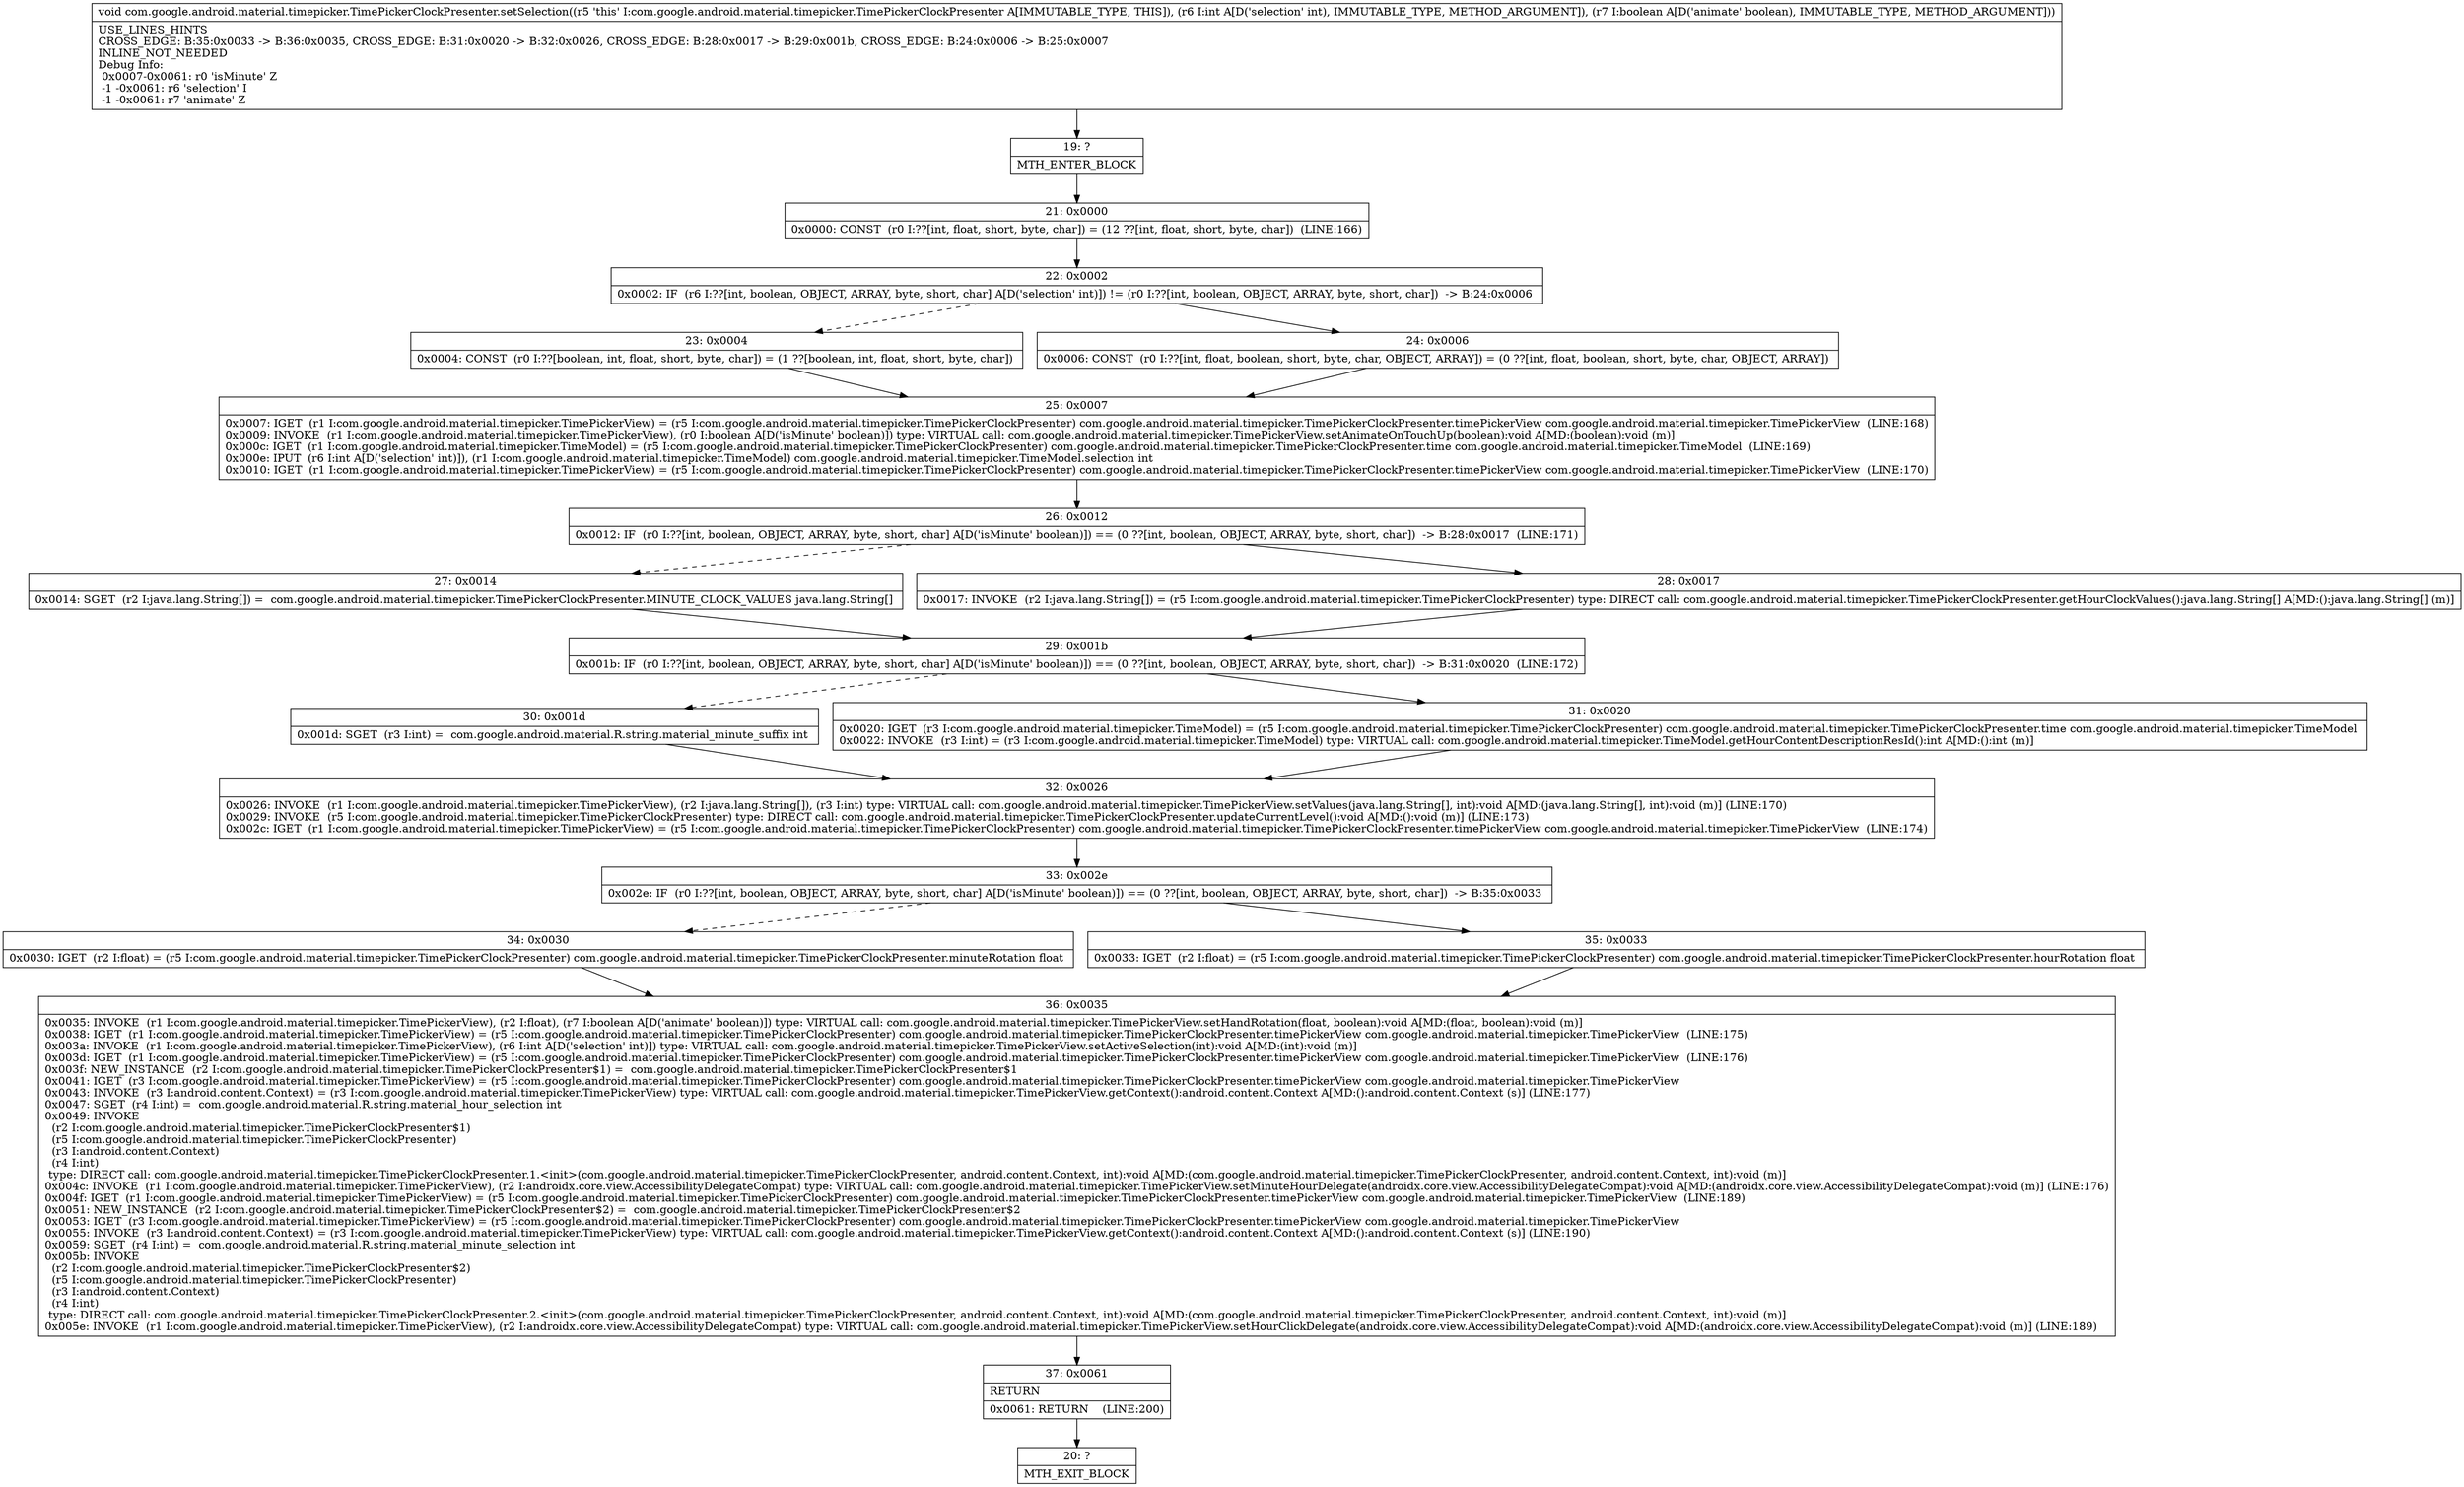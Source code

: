 digraph "CFG forcom.google.android.material.timepicker.TimePickerClockPresenter.setSelection(IZ)V" {
Node_19 [shape=record,label="{19\:\ ?|MTH_ENTER_BLOCK\l}"];
Node_21 [shape=record,label="{21\:\ 0x0000|0x0000: CONST  (r0 I:??[int, float, short, byte, char]) = (12 ??[int, float, short, byte, char])  (LINE:166)\l}"];
Node_22 [shape=record,label="{22\:\ 0x0002|0x0002: IF  (r6 I:??[int, boolean, OBJECT, ARRAY, byte, short, char] A[D('selection' int)]) != (r0 I:??[int, boolean, OBJECT, ARRAY, byte, short, char])  \-\> B:24:0x0006 \l}"];
Node_23 [shape=record,label="{23\:\ 0x0004|0x0004: CONST  (r0 I:??[boolean, int, float, short, byte, char]) = (1 ??[boolean, int, float, short, byte, char]) \l}"];
Node_25 [shape=record,label="{25\:\ 0x0007|0x0007: IGET  (r1 I:com.google.android.material.timepicker.TimePickerView) = (r5 I:com.google.android.material.timepicker.TimePickerClockPresenter) com.google.android.material.timepicker.TimePickerClockPresenter.timePickerView com.google.android.material.timepicker.TimePickerView  (LINE:168)\l0x0009: INVOKE  (r1 I:com.google.android.material.timepicker.TimePickerView), (r0 I:boolean A[D('isMinute' boolean)]) type: VIRTUAL call: com.google.android.material.timepicker.TimePickerView.setAnimateOnTouchUp(boolean):void A[MD:(boolean):void (m)]\l0x000c: IGET  (r1 I:com.google.android.material.timepicker.TimeModel) = (r5 I:com.google.android.material.timepicker.TimePickerClockPresenter) com.google.android.material.timepicker.TimePickerClockPresenter.time com.google.android.material.timepicker.TimeModel  (LINE:169)\l0x000e: IPUT  (r6 I:int A[D('selection' int)]), (r1 I:com.google.android.material.timepicker.TimeModel) com.google.android.material.timepicker.TimeModel.selection int \l0x0010: IGET  (r1 I:com.google.android.material.timepicker.TimePickerView) = (r5 I:com.google.android.material.timepicker.TimePickerClockPresenter) com.google.android.material.timepicker.TimePickerClockPresenter.timePickerView com.google.android.material.timepicker.TimePickerView  (LINE:170)\l}"];
Node_26 [shape=record,label="{26\:\ 0x0012|0x0012: IF  (r0 I:??[int, boolean, OBJECT, ARRAY, byte, short, char] A[D('isMinute' boolean)]) == (0 ??[int, boolean, OBJECT, ARRAY, byte, short, char])  \-\> B:28:0x0017  (LINE:171)\l}"];
Node_27 [shape=record,label="{27\:\ 0x0014|0x0014: SGET  (r2 I:java.lang.String[]) =  com.google.android.material.timepicker.TimePickerClockPresenter.MINUTE_CLOCK_VALUES java.lang.String[] \l}"];
Node_29 [shape=record,label="{29\:\ 0x001b|0x001b: IF  (r0 I:??[int, boolean, OBJECT, ARRAY, byte, short, char] A[D('isMinute' boolean)]) == (0 ??[int, boolean, OBJECT, ARRAY, byte, short, char])  \-\> B:31:0x0020  (LINE:172)\l}"];
Node_30 [shape=record,label="{30\:\ 0x001d|0x001d: SGET  (r3 I:int) =  com.google.android.material.R.string.material_minute_suffix int \l}"];
Node_32 [shape=record,label="{32\:\ 0x0026|0x0026: INVOKE  (r1 I:com.google.android.material.timepicker.TimePickerView), (r2 I:java.lang.String[]), (r3 I:int) type: VIRTUAL call: com.google.android.material.timepicker.TimePickerView.setValues(java.lang.String[], int):void A[MD:(java.lang.String[], int):void (m)] (LINE:170)\l0x0029: INVOKE  (r5 I:com.google.android.material.timepicker.TimePickerClockPresenter) type: DIRECT call: com.google.android.material.timepicker.TimePickerClockPresenter.updateCurrentLevel():void A[MD:():void (m)] (LINE:173)\l0x002c: IGET  (r1 I:com.google.android.material.timepicker.TimePickerView) = (r5 I:com.google.android.material.timepicker.TimePickerClockPresenter) com.google.android.material.timepicker.TimePickerClockPresenter.timePickerView com.google.android.material.timepicker.TimePickerView  (LINE:174)\l}"];
Node_33 [shape=record,label="{33\:\ 0x002e|0x002e: IF  (r0 I:??[int, boolean, OBJECT, ARRAY, byte, short, char] A[D('isMinute' boolean)]) == (0 ??[int, boolean, OBJECT, ARRAY, byte, short, char])  \-\> B:35:0x0033 \l}"];
Node_34 [shape=record,label="{34\:\ 0x0030|0x0030: IGET  (r2 I:float) = (r5 I:com.google.android.material.timepicker.TimePickerClockPresenter) com.google.android.material.timepicker.TimePickerClockPresenter.minuteRotation float \l}"];
Node_36 [shape=record,label="{36\:\ 0x0035|0x0035: INVOKE  (r1 I:com.google.android.material.timepicker.TimePickerView), (r2 I:float), (r7 I:boolean A[D('animate' boolean)]) type: VIRTUAL call: com.google.android.material.timepicker.TimePickerView.setHandRotation(float, boolean):void A[MD:(float, boolean):void (m)]\l0x0038: IGET  (r1 I:com.google.android.material.timepicker.TimePickerView) = (r5 I:com.google.android.material.timepicker.TimePickerClockPresenter) com.google.android.material.timepicker.TimePickerClockPresenter.timePickerView com.google.android.material.timepicker.TimePickerView  (LINE:175)\l0x003a: INVOKE  (r1 I:com.google.android.material.timepicker.TimePickerView), (r6 I:int A[D('selection' int)]) type: VIRTUAL call: com.google.android.material.timepicker.TimePickerView.setActiveSelection(int):void A[MD:(int):void (m)]\l0x003d: IGET  (r1 I:com.google.android.material.timepicker.TimePickerView) = (r5 I:com.google.android.material.timepicker.TimePickerClockPresenter) com.google.android.material.timepicker.TimePickerClockPresenter.timePickerView com.google.android.material.timepicker.TimePickerView  (LINE:176)\l0x003f: NEW_INSTANCE  (r2 I:com.google.android.material.timepicker.TimePickerClockPresenter$1) =  com.google.android.material.timepicker.TimePickerClockPresenter$1 \l0x0041: IGET  (r3 I:com.google.android.material.timepicker.TimePickerView) = (r5 I:com.google.android.material.timepicker.TimePickerClockPresenter) com.google.android.material.timepicker.TimePickerClockPresenter.timePickerView com.google.android.material.timepicker.TimePickerView \l0x0043: INVOKE  (r3 I:android.content.Context) = (r3 I:com.google.android.material.timepicker.TimePickerView) type: VIRTUAL call: com.google.android.material.timepicker.TimePickerView.getContext():android.content.Context A[MD:():android.content.Context (s)] (LINE:177)\l0x0047: SGET  (r4 I:int) =  com.google.android.material.R.string.material_hour_selection int \l0x0049: INVOKE  \l  (r2 I:com.google.android.material.timepicker.TimePickerClockPresenter$1)\l  (r5 I:com.google.android.material.timepicker.TimePickerClockPresenter)\l  (r3 I:android.content.Context)\l  (r4 I:int)\l type: DIRECT call: com.google.android.material.timepicker.TimePickerClockPresenter.1.\<init\>(com.google.android.material.timepicker.TimePickerClockPresenter, android.content.Context, int):void A[MD:(com.google.android.material.timepicker.TimePickerClockPresenter, android.content.Context, int):void (m)]\l0x004c: INVOKE  (r1 I:com.google.android.material.timepicker.TimePickerView), (r2 I:androidx.core.view.AccessibilityDelegateCompat) type: VIRTUAL call: com.google.android.material.timepicker.TimePickerView.setMinuteHourDelegate(androidx.core.view.AccessibilityDelegateCompat):void A[MD:(androidx.core.view.AccessibilityDelegateCompat):void (m)] (LINE:176)\l0x004f: IGET  (r1 I:com.google.android.material.timepicker.TimePickerView) = (r5 I:com.google.android.material.timepicker.TimePickerClockPresenter) com.google.android.material.timepicker.TimePickerClockPresenter.timePickerView com.google.android.material.timepicker.TimePickerView  (LINE:189)\l0x0051: NEW_INSTANCE  (r2 I:com.google.android.material.timepicker.TimePickerClockPresenter$2) =  com.google.android.material.timepicker.TimePickerClockPresenter$2 \l0x0053: IGET  (r3 I:com.google.android.material.timepicker.TimePickerView) = (r5 I:com.google.android.material.timepicker.TimePickerClockPresenter) com.google.android.material.timepicker.TimePickerClockPresenter.timePickerView com.google.android.material.timepicker.TimePickerView \l0x0055: INVOKE  (r3 I:android.content.Context) = (r3 I:com.google.android.material.timepicker.TimePickerView) type: VIRTUAL call: com.google.android.material.timepicker.TimePickerView.getContext():android.content.Context A[MD:():android.content.Context (s)] (LINE:190)\l0x0059: SGET  (r4 I:int) =  com.google.android.material.R.string.material_minute_selection int \l0x005b: INVOKE  \l  (r2 I:com.google.android.material.timepicker.TimePickerClockPresenter$2)\l  (r5 I:com.google.android.material.timepicker.TimePickerClockPresenter)\l  (r3 I:android.content.Context)\l  (r4 I:int)\l type: DIRECT call: com.google.android.material.timepicker.TimePickerClockPresenter.2.\<init\>(com.google.android.material.timepicker.TimePickerClockPresenter, android.content.Context, int):void A[MD:(com.google.android.material.timepicker.TimePickerClockPresenter, android.content.Context, int):void (m)]\l0x005e: INVOKE  (r1 I:com.google.android.material.timepicker.TimePickerView), (r2 I:androidx.core.view.AccessibilityDelegateCompat) type: VIRTUAL call: com.google.android.material.timepicker.TimePickerView.setHourClickDelegate(androidx.core.view.AccessibilityDelegateCompat):void A[MD:(androidx.core.view.AccessibilityDelegateCompat):void (m)] (LINE:189)\l}"];
Node_37 [shape=record,label="{37\:\ 0x0061|RETURN\l|0x0061: RETURN    (LINE:200)\l}"];
Node_20 [shape=record,label="{20\:\ ?|MTH_EXIT_BLOCK\l}"];
Node_35 [shape=record,label="{35\:\ 0x0033|0x0033: IGET  (r2 I:float) = (r5 I:com.google.android.material.timepicker.TimePickerClockPresenter) com.google.android.material.timepicker.TimePickerClockPresenter.hourRotation float \l}"];
Node_31 [shape=record,label="{31\:\ 0x0020|0x0020: IGET  (r3 I:com.google.android.material.timepicker.TimeModel) = (r5 I:com.google.android.material.timepicker.TimePickerClockPresenter) com.google.android.material.timepicker.TimePickerClockPresenter.time com.google.android.material.timepicker.TimeModel \l0x0022: INVOKE  (r3 I:int) = (r3 I:com.google.android.material.timepicker.TimeModel) type: VIRTUAL call: com.google.android.material.timepicker.TimeModel.getHourContentDescriptionResId():int A[MD:():int (m)]\l}"];
Node_28 [shape=record,label="{28\:\ 0x0017|0x0017: INVOKE  (r2 I:java.lang.String[]) = (r5 I:com.google.android.material.timepicker.TimePickerClockPresenter) type: DIRECT call: com.google.android.material.timepicker.TimePickerClockPresenter.getHourClockValues():java.lang.String[] A[MD:():java.lang.String[] (m)]\l}"];
Node_24 [shape=record,label="{24\:\ 0x0006|0x0006: CONST  (r0 I:??[int, float, boolean, short, byte, char, OBJECT, ARRAY]) = (0 ??[int, float, boolean, short, byte, char, OBJECT, ARRAY]) \l}"];
MethodNode[shape=record,label="{void com.google.android.material.timepicker.TimePickerClockPresenter.setSelection((r5 'this' I:com.google.android.material.timepicker.TimePickerClockPresenter A[IMMUTABLE_TYPE, THIS]), (r6 I:int A[D('selection' int), IMMUTABLE_TYPE, METHOD_ARGUMENT]), (r7 I:boolean A[D('animate' boolean), IMMUTABLE_TYPE, METHOD_ARGUMENT]))  | USE_LINES_HINTS\lCROSS_EDGE: B:35:0x0033 \-\> B:36:0x0035, CROSS_EDGE: B:31:0x0020 \-\> B:32:0x0026, CROSS_EDGE: B:28:0x0017 \-\> B:29:0x001b, CROSS_EDGE: B:24:0x0006 \-\> B:25:0x0007\lINLINE_NOT_NEEDED\lDebug Info:\l  0x0007\-0x0061: r0 'isMinute' Z\l  \-1 \-0x0061: r6 'selection' I\l  \-1 \-0x0061: r7 'animate' Z\l}"];
MethodNode -> Node_19;Node_19 -> Node_21;
Node_21 -> Node_22;
Node_22 -> Node_23[style=dashed];
Node_22 -> Node_24;
Node_23 -> Node_25;
Node_25 -> Node_26;
Node_26 -> Node_27[style=dashed];
Node_26 -> Node_28;
Node_27 -> Node_29;
Node_29 -> Node_30[style=dashed];
Node_29 -> Node_31;
Node_30 -> Node_32;
Node_32 -> Node_33;
Node_33 -> Node_34[style=dashed];
Node_33 -> Node_35;
Node_34 -> Node_36;
Node_36 -> Node_37;
Node_37 -> Node_20;
Node_35 -> Node_36;
Node_31 -> Node_32;
Node_28 -> Node_29;
Node_24 -> Node_25;
}

